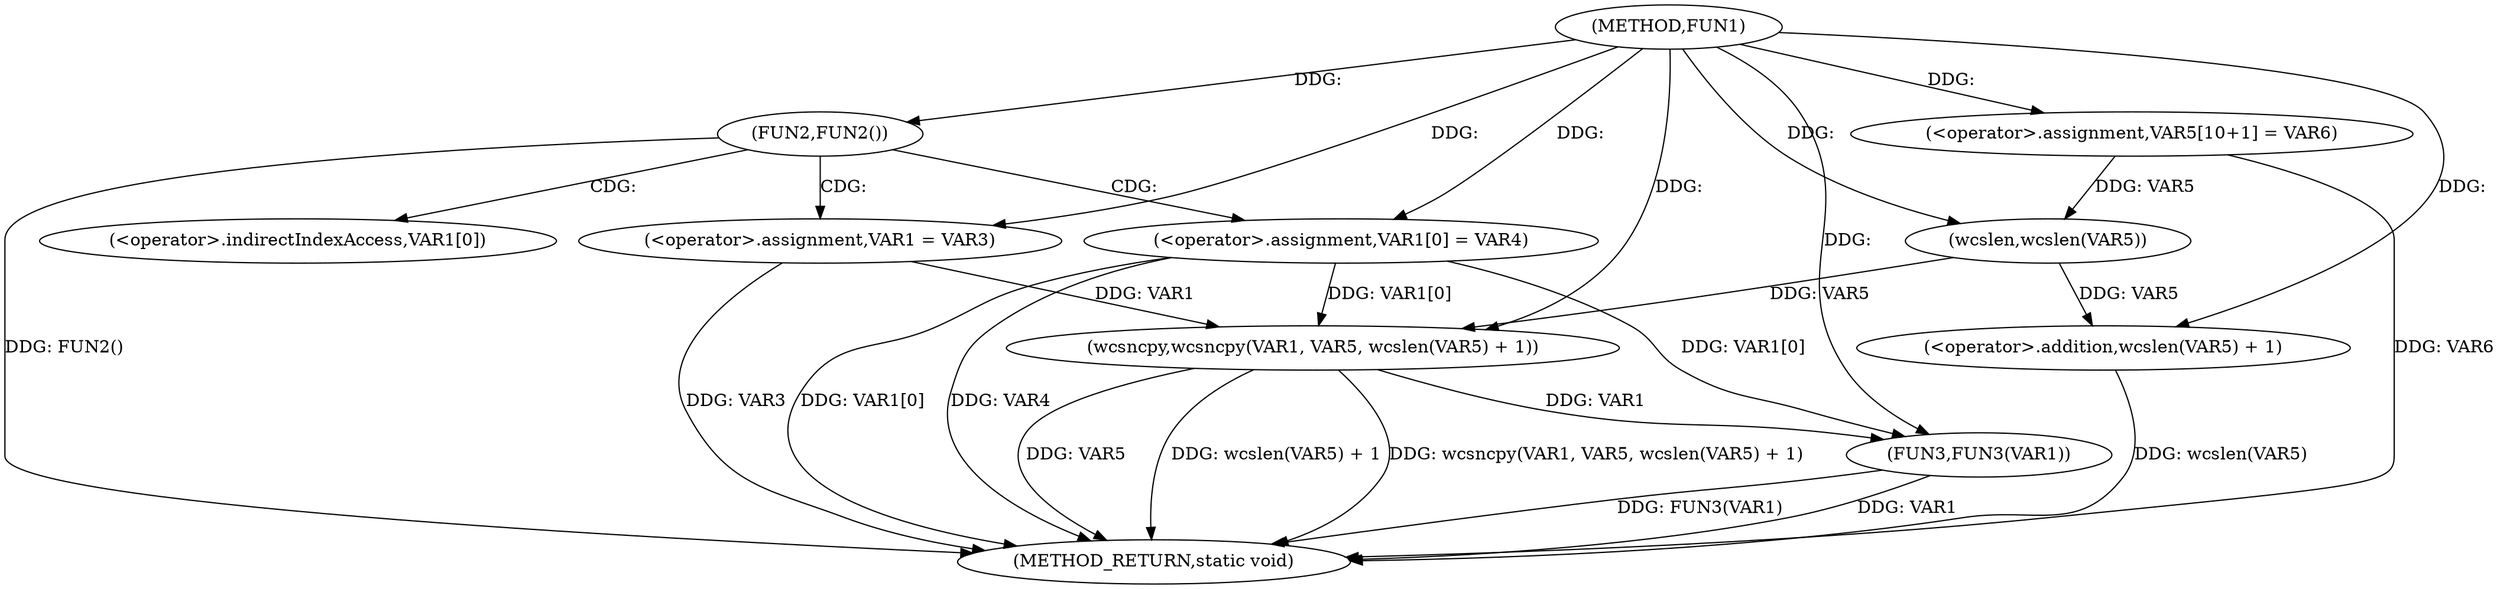 digraph FUN1 {  
"1000100" [label = "(METHOD,FUN1)" ]
"1000130" [label = "(METHOD_RETURN,static void)" ]
"1000106" [label = "(FUN2,FUN2())" ]
"1000108" [label = "(<operator>.assignment,VAR1 = VAR3)" ]
"1000111" [label = "(<operator>.assignment,VAR1[0] = VAR4)" ]
"1000118" [label = "(<operator>.assignment,VAR5[10+1] = VAR6)" ]
"1000121" [label = "(wcsncpy,wcsncpy(VAR1, VAR5, wcslen(VAR5) + 1))" ]
"1000124" [label = "(<operator>.addition,wcslen(VAR5) + 1)" ]
"1000125" [label = "(wcslen,wcslen(VAR5))" ]
"1000128" [label = "(FUN3,FUN3(VAR1))" ]
"1000112" [label = "(<operator>.indirectIndexAccess,VAR1[0])" ]
  "1000124" -> "1000130"  [ label = "DDG: wcslen(VAR5)"] 
  "1000121" -> "1000130"  [ label = "DDG: VAR5"] 
  "1000128" -> "1000130"  [ label = "DDG: VAR1"] 
  "1000111" -> "1000130"  [ label = "DDG: VAR1[0]"] 
  "1000128" -> "1000130"  [ label = "DDG: FUN3(VAR1)"] 
  "1000106" -> "1000130"  [ label = "DDG: FUN2()"] 
  "1000121" -> "1000130"  [ label = "DDG: wcslen(VAR5) + 1"] 
  "1000111" -> "1000130"  [ label = "DDG: VAR4"] 
  "1000121" -> "1000130"  [ label = "DDG: wcsncpy(VAR1, VAR5, wcslen(VAR5) + 1)"] 
  "1000108" -> "1000130"  [ label = "DDG: VAR3"] 
  "1000118" -> "1000130"  [ label = "DDG: VAR6"] 
  "1000100" -> "1000106"  [ label = "DDG: "] 
  "1000100" -> "1000108"  [ label = "DDG: "] 
  "1000100" -> "1000111"  [ label = "DDG: "] 
  "1000100" -> "1000118"  [ label = "DDG: "] 
  "1000111" -> "1000121"  [ label = "DDG: VAR1[0]"] 
  "1000108" -> "1000121"  [ label = "DDG: VAR1"] 
  "1000100" -> "1000121"  [ label = "DDG: "] 
  "1000125" -> "1000121"  [ label = "DDG: VAR5"] 
  "1000125" -> "1000124"  [ label = "DDG: VAR5"] 
  "1000118" -> "1000125"  [ label = "DDG: VAR5"] 
  "1000100" -> "1000125"  [ label = "DDG: "] 
  "1000100" -> "1000124"  [ label = "DDG: "] 
  "1000111" -> "1000128"  [ label = "DDG: VAR1[0]"] 
  "1000121" -> "1000128"  [ label = "DDG: VAR1"] 
  "1000100" -> "1000128"  [ label = "DDG: "] 
  "1000106" -> "1000112"  [ label = "CDG: "] 
  "1000106" -> "1000108"  [ label = "CDG: "] 
  "1000106" -> "1000111"  [ label = "CDG: "] 
}
